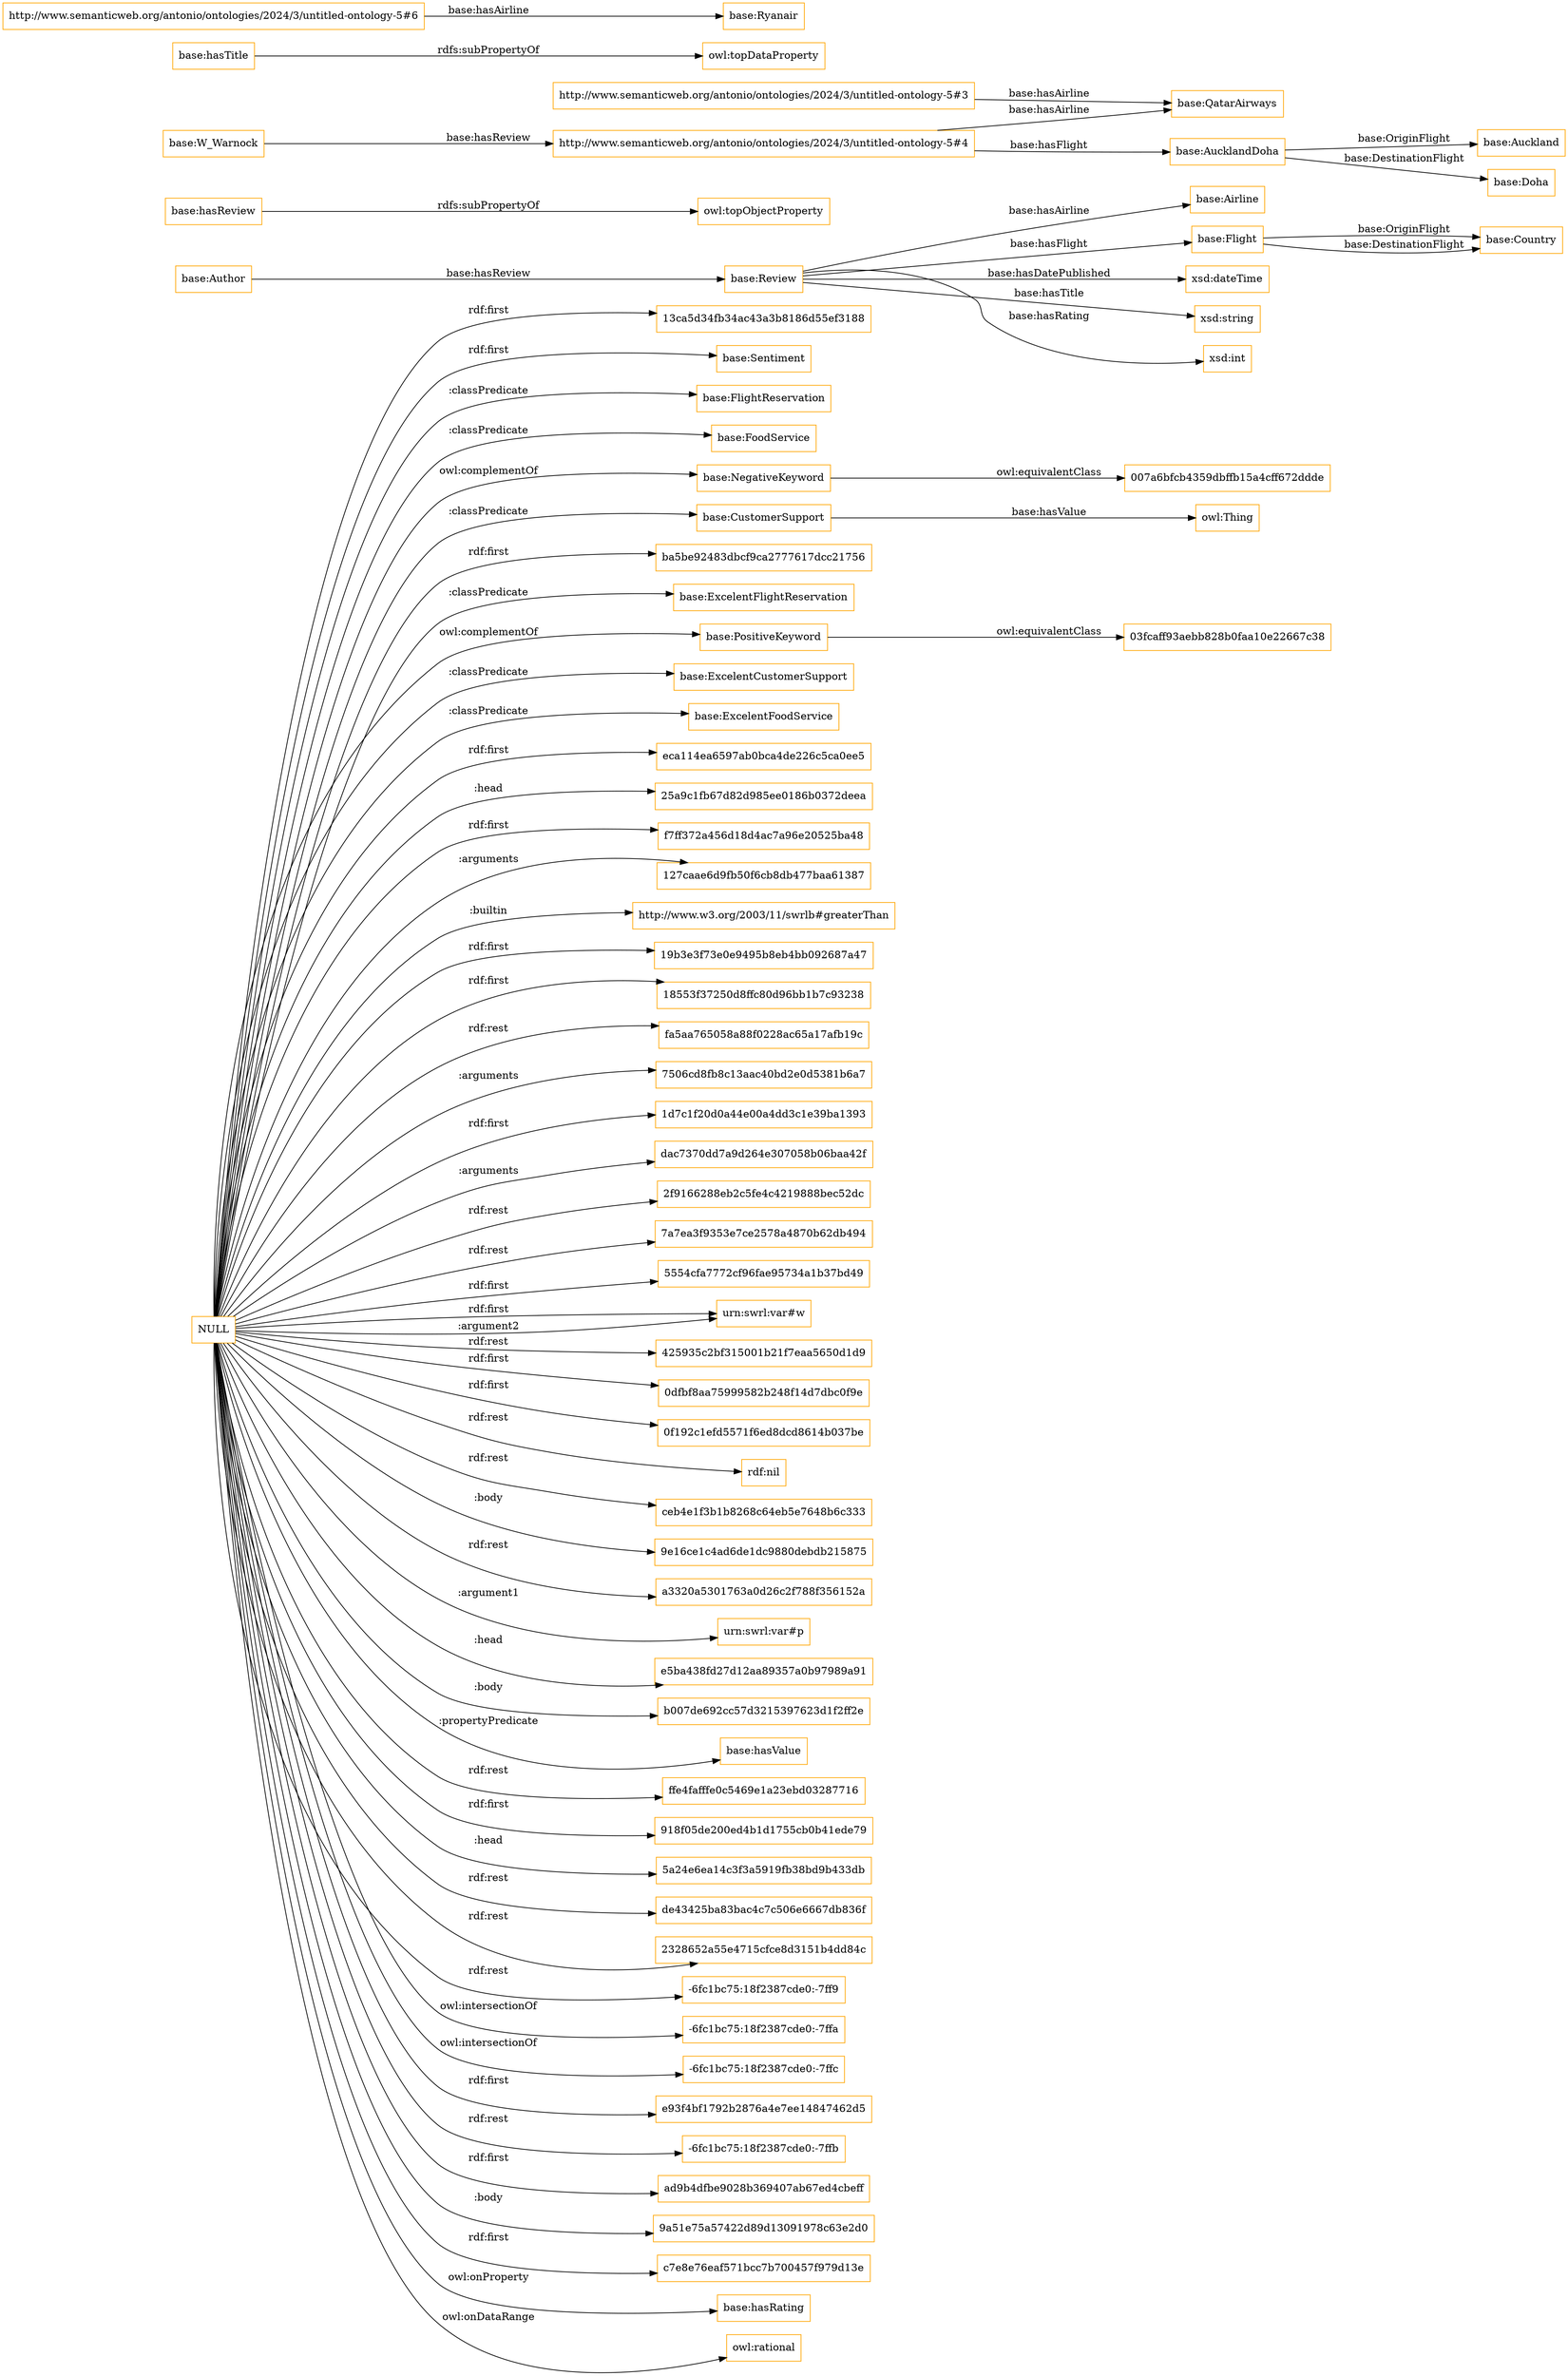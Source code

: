 digraph ar2dtool_diagram { 
rankdir=LR;
size="1501"
node [shape = rectangle, color="orange"]; "13ca5d34fb34ac43a3b8186d55ef3188" "base:Review" "base:Sentiment" "base:FlightReservation" "base:Airline" "base:FoodService" "base:NegativeKeyword" "base:CustomerSupport" "base:Country" "ba5be92483dbcf9ca2777617dcc21756" "03fcaff93aebb828b0faa10e22667c38" "base:ExcelentFlightReservation" "base:PositiveKeyword" "base:ExcelentCustomerSupport" "007a6bfcb4359dbffb15a4cff672ddde" "base:Flight" "base:ExcelentFoodService" "base:Author" ; /*classes style*/
	"NULL" -> "eca114ea6597ab0bca4de226c5ca0ee5" [ label = "rdf:first" ];
	"NULL" -> "25a9c1fb67d82d985ee0186b0372deea" [ label = ":head" ];
	"NULL" -> "f7ff372a456d18d4ac7a96e20525ba48" [ label = "rdf:first" ];
	"NULL" -> "127caae6d9fb50f6cb8db477baa61387" [ label = ":arguments" ];
	"NULL" -> "base:Sentiment" [ label = "rdf:first" ];
	"NULL" -> "base:FoodService" [ label = ":classPredicate" ];
	"NULL" -> "http://www.w3.org/2003/11/swrlb#greaterThan" [ label = ":builtin" ];
	"NULL" -> "19b3e3f73e0e9495b8eb4bb092687a47" [ label = "rdf:first" ];
	"NULL" -> "18553f37250d8ffc80d96bb1b7c93238" [ label = "rdf:first" ];
	"NULL" -> "base:ExcelentFlightReservation" [ label = ":classPredicate" ];
	"NULL" -> "fa5aa765058a88f0228ac65a17afb19c" [ label = "rdf:rest" ];
	"NULL" -> "7506cd8fb8c13aac40bd2e0d5381b6a7" [ label = ":arguments" ];
	"NULL" -> "1d7c1f20d0a44e00a4dd3c1e39ba1393" [ label = "rdf:first" ];
	"NULL" -> "base:NegativeKeyword" [ label = "owl:complementOf" ];
	"NULL" -> "dac7370dd7a9d264e307058b06baa42f" [ label = ":arguments" ];
	"NULL" -> "2f9166288eb2c5fe4c4219888bec52dc" [ label = "rdf:rest" ];
	"NULL" -> "7a7ea3f9353e7ce2578a4870b62db494" [ label = "rdf:rest" ];
	"NULL" -> "5554cfa7772cf96fae95734a1b37bd49" [ label = "rdf:first" ];
	"NULL" -> "urn:swrl:var#w" [ label = "rdf:first" ];
	"NULL" -> "425935c2bf315001b21f7eaa5650d1d9" [ label = "rdf:rest" ];
	"NULL" -> "ba5be92483dbcf9ca2777617dcc21756" [ label = "rdf:first" ];
	"NULL" -> "urn:swrl:var#w" [ label = ":argument2" ];
	"NULL" -> "0dfbf8aa75999582b248f14d7dbc0f9e" [ label = "rdf:first" ];
	"NULL" -> "0f192c1efd5571f6ed8dcd8614b037be" [ label = "rdf:first" ];
	"NULL" -> "rdf:nil" [ label = "rdf:rest" ];
	"NULL" -> "base:ExcelentCustomerSupport" [ label = ":classPredicate" ];
	"NULL" -> "ceb4e1f3b1b8268c64eb5e7648b6c333" [ label = "rdf:rest" ];
	"NULL" -> "9e16ce1c4ad6de1dc9880debdb215875" [ label = ":body" ];
	"NULL" -> "a3320a5301763a0d26c2f788f356152a" [ label = "rdf:rest" ];
	"NULL" -> "urn:swrl:var#p" [ label = ":argument1" ];
	"NULL" -> "e5ba438fd27d12aa89357a0b97989a91" [ label = ":head" ];
	"NULL" -> "b007de692cc57d3215397623d1f2ff2e" [ label = ":body" ];
	"NULL" -> "base:hasValue" [ label = ":propertyPredicate" ];
	"NULL" -> "ffe4fafffe0c5469e1a23ebd03287716" [ label = "rdf:rest" ];
	"NULL" -> "base:ExcelentFoodService" [ label = ":classPredicate" ];
	"NULL" -> "918f05de200ed4b1d1755cb0b41ede79" [ label = "rdf:first" ];
	"NULL" -> "base:FlightReservation" [ label = ":classPredicate" ];
	"NULL" -> "5a24e6ea14c3f3a5919fb38bd9b433db" [ label = ":head" ];
	"NULL" -> "de43425ba83bac4c7c506e6667db836f" [ label = "rdf:rest" ];
	"NULL" -> "2328652a55e4715cfce8d3151b4dd84c" [ label = "rdf:rest" ];
	"NULL" -> "base:CustomerSupport" [ label = ":classPredicate" ];
	"NULL" -> "-6fc1bc75:18f2387cde0:-7ff9" [ label = "rdf:rest" ];
	"NULL" -> "-6fc1bc75:18f2387cde0:-7ffa" [ label = "owl:intersectionOf" ];
	"NULL" -> "-6fc1bc75:18f2387cde0:-7ffc" [ label = "owl:intersectionOf" ];
	"NULL" -> "13ca5d34fb34ac43a3b8186d55ef3188" [ label = "rdf:first" ];
	"NULL" -> "e93f4bf1792b2876a4e7ee14847462d5" [ label = "rdf:first" ];
	"NULL" -> "-6fc1bc75:18f2387cde0:-7ffb" [ label = "rdf:rest" ];
	"NULL" -> "ad9b4dfbe9028b369407ab67ed4cbeff" [ label = "rdf:first" ];
	"NULL" -> "base:PositiveKeyword" [ label = "owl:complementOf" ];
	"NULL" -> "9a51e75a57422d89d13091978c63e2d0" [ label = ":body" ];
	"NULL" -> "c7e8e76eaf571bcc7b700457f979d13e" [ label = "rdf:first" ];
	"NULL" -> "base:hasRating" [ label = "owl:onProperty" ];
	"NULL" -> "owl:rational" [ label = "owl:onDataRange" ];
	"base:hasReview" -> "owl:topObjectProperty" [ label = "rdfs:subPropertyOf" ];
	"http://www.semanticweb.org/antonio/ontologies/2024/3/untitled-ontology-5#4" -> "base:AucklandDoha" [ label = "base:hasFlight" ];
	"http://www.semanticweb.org/antonio/ontologies/2024/3/untitled-ontology-5#4" -> "base:QatarAirways" [ label = "base:hasAirline" ];
	"base:NegativeKeyword" -> "007a6bfcb4359dbffb15a4cff672ddde" [ label = "owl:equivalentClass" ];
	"http://www.semanticweb.org/antonio/ontologies/2024/3/untitled-ontology-5#3" -> "base:QatarAirways" [ label = "base:hasAirline" ];
	"base:W_Warnock" -> "http://www.semanticweb.org/antonio/ontologies/2024/3/untitled-ontology-5#4" [ label = "base:hasReview" ];
	"base:PositiveKeyword" -> "03fcaff93aebb828b0faa10e22667c38" [ label = "owl:equivalentClass" ];
	"base:AucklandDoha" -> "base:Auckland" [ label = "base:OriginFlight" ];
	"base:AucklandDoha" -> "base:Doha" [ label = "base:DestinationFlight" ];
	"base:hasTitle" -> "owl:topDataProperty" [ label = "rdfs:subPropertyOf" ];
	"http://www.semanticweb.org/antonio/ontologies/2024/3/untitled-ontology-5#6" -> "base:Ryanair" [ label = "base:hasAirline" ];
	"base:Review" -> "base:Flight" [ label = "base:hasFlight" ];
	"base:Review" -> "xsd:dateTime" [ label = "base:hasDatePublished" ];
	"base:CustomerSupport" -> "owl:Thing" [ label = "base:hasValue" ];
	"base:Review" -> "xsd:string" [ label = "base:hasTitle" ];
	"base:Flight" -> "base:Country" [ label = "base:OriginFlight" ];
	"base:Review" -> "base:Airline" [ label = "base:hasAirline" ];
	"base:Review" -> "xsd:int" [ label = "base:hasRating" ];
	"base:Author" -> "base:Review" [ label = "base:hasReview" ];
	"base:Flight" -> "base:Country" [ label = "base:DestinationFlight" ];

}
